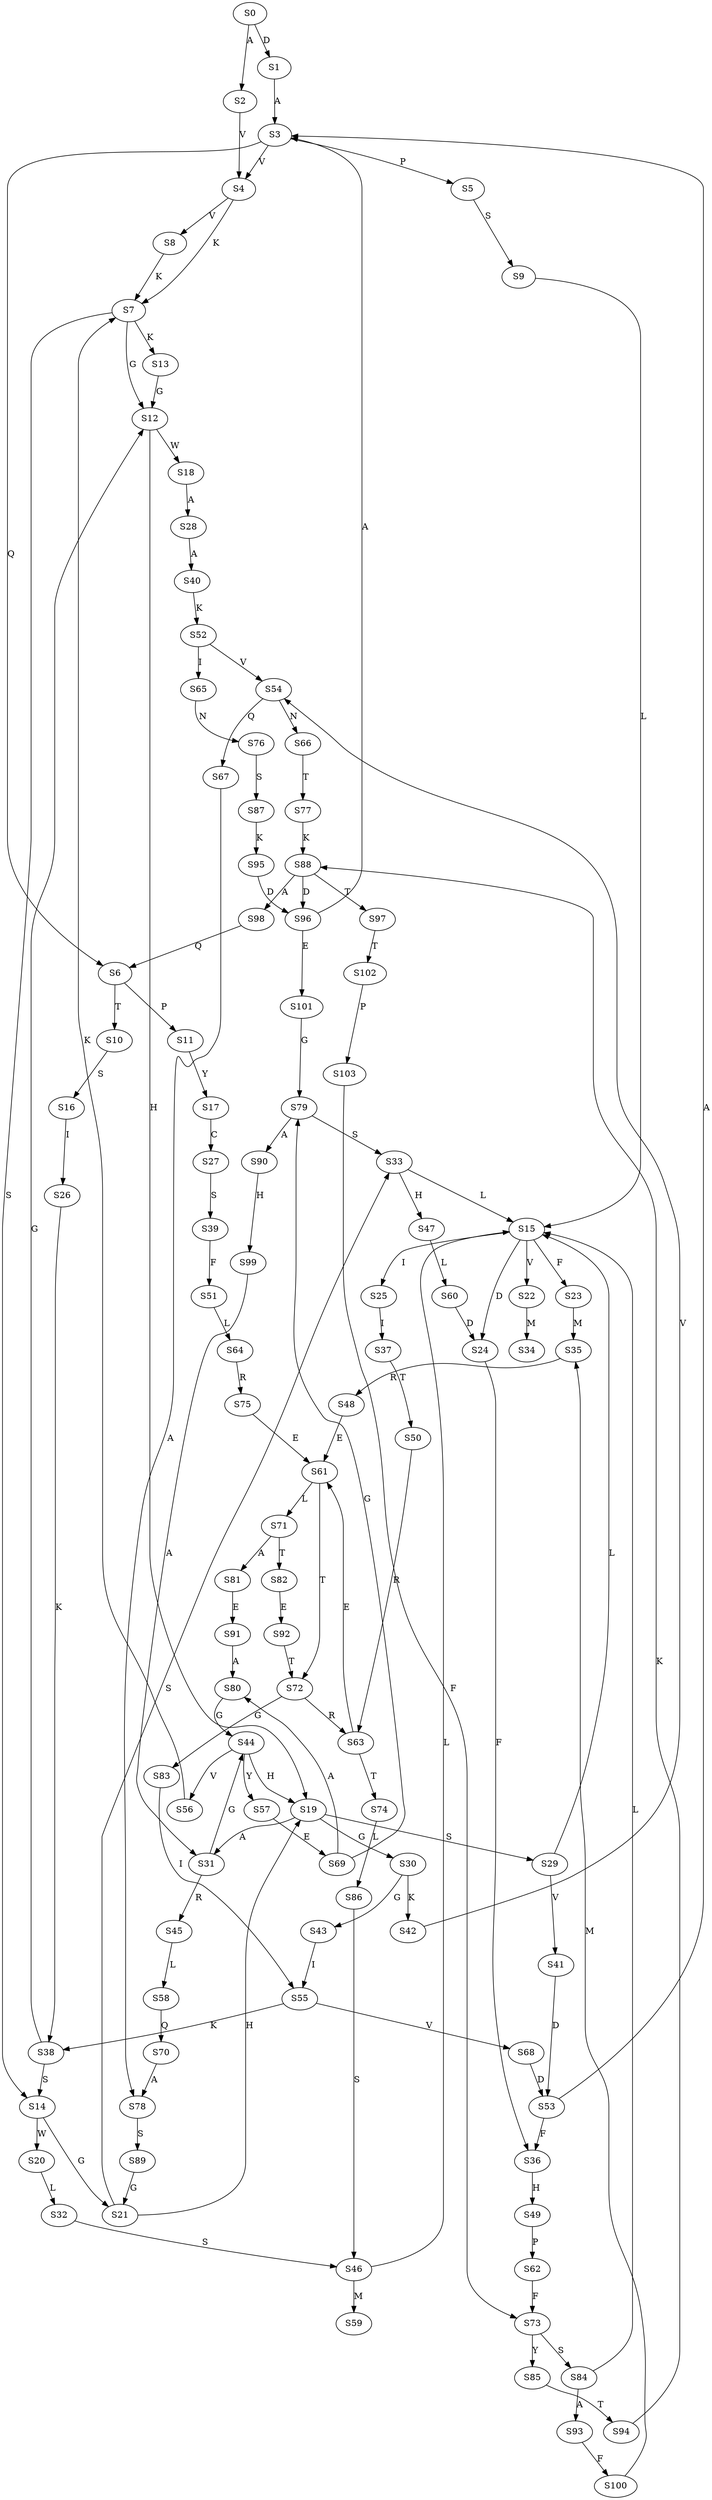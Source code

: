 strict digraph  {
	S0 -> S1 [ label = D ];
	S0 -> S2 [ label = A ];
	S1 -> S3 [ label = A ];
	S2 -> S4 [ label = V ];
	S3 -> S5 [ label = P ];
	S3 -> S4 [ label = V ];
	S3 -> S6 [ label = Q ];
	S4 -> S7 [ label = K ];
	S4 -> S8 [ label = V ];
	S5 -> S9 [ label = S ];
	S6 -> S10 [ label = T ];
	S6 -> S11 [ label = P ];
	S7 -> S12 [ label = G ];
	S7 -> S13 [ label = K ];
	S7 -> S14 [ label = S ];
	S8 -> S7 [ label = K ];
	S9 -> S15 [ label = L ];
	S10 -> S16 [ label = S ];
	S11 -> S17 [ label = Y ];
	S12 -> S18 [ label = W ];
	S12 -> S19 [ label = H ];
	S13 -> S12 [ label = G ];
	S14 -> S20 [ label = W ];
	S14 -> S21 [ label = G ];
	S15 -> S22 [ label = V ];
	S15 -> S23 [ label = F ];
	S15 -> S24 [ label = D ];
	S15 -> S25 [ label = I ];
	S16 -> S26 [ label = I ];
	S17 -> S27 [ label = C ];
	S18 -> S28 [ label = A ];
	S19 -> S29 [ label = S ];
	S19 -> S30 [ label = G ];
	S19 -> S31 [ label = A ];
	S20 -> S32 [ label = L ];
	S21 -> S19 [ label = H ];
	S21 -> S33 [ label = S ];
	S22 -> S34 [ label = M ];
	S23 -> S35 [ label = M ];
	S24 -> S36 [ label = F ];
	S25 -> S37 [ label = I ];
	S26 -> S38 [ label = K ];
	S27 -> S39 [ label = S ];
	S28 -> S40 [ label = A ];
	S29 -> S15 [ label = L ];
	S29 -> S41 [ label = V ];
	S30 -> S42 [ label = K ];
	S30 -> S43 [ label = G ];
	S31 -> S44 [ label = G ];
	S31 -> S45 [ label = R ];
	S32 -> S46 [ label = S ];
	S33 -> S15 [ label = L ];
	S33 -> S47 [ label = H ];
	S35 -> S48 [ label = R ];
	S36 -> S49 [ label = H ];
	S37 -> S50 [ label = T ];
	S38 -> S12 [ label = G ];
	S38 -> S14 [ label = S ];
	S39 -> S51 [ label = F ];
	S40 -> S52 [ label = K ];
	S41 -> S53 [ label = D ];
	S42 -> S54 [ label = V ];
	S43 -> S55 [ label = I ];
	S44 -> S56 [ label = V ];
	S44 -> S57 [ label = Y ];
	S44 -> S19 [ label = H ];
	S45 -> S58 [ label = L ];
	S46 -> S59 [ label = M ];
	S46 -> S15 [ label = L ];
	S47 -> S60 [ label = L ];
	S48 -> S61 [ label = E ];
	S49 -> S62 [ label = P ];
	S50 -> S63 [ label = R ];
	S51 -> S64 [ label = L ];
	S52 -> S54 [ label = V ];
	S52 -> S65 [ label = I ];
	S53 -> S36 [ label = F ];
	S53 -> S3 [ label = A ];
	S54 -> S66 [ label = N ];
	S54 -> S67 [ label = Q ];
	S55 -> S38 [ label = K ];
	S55 -> S68 [ label = V ];
	S56 -> S7 [ label = K ];
	S57 -> S69 [ label = E ];
	S58 -> S70 [ label = Q ];
	S60 -> S24 [ label = D ];
	S61 -> S71 [ label = L ];
	S61 -> S72 [ label = T ];
	S62 -> S73 [ label = F ];
	S63 -> S74 [ label = T ];
	S63 -> S61 [ label = E ];
	S64 -> S75 [ label = R ];
	S65 -> S76 [ label = N ];
	S66 -> S77 [ label = T ];
	S67 -> S78 [ label = A ];
	S68 -> S53 [ label = D ];
	S69 -> S79 [ label = G ];
	S69 -> S80 [ label = A ];
	S70 -> S78 [ label = A ];
	S71 -> S81 [ label = A ];
	S71 -> S82 [ label = T ];
	S72 -> S63 [ label = R ];
	S72 -> S83 [ label = G ];
	S73 -> S84 [ label = S ];
	S73 -> S85 [ label = Y ];
	S74 -> S86 [ label = L ];
	S75 -> S61 [ label = E ];
	S76 -> S87 [ label = S ];
	S77 -> S88 [ label = K ];
	S78 -> S89 [ label = S ];
	S79 -> S90 [ label = A ];
	S79 -> S33 [ label = S ];
	S80 -> S44 [ label = G ];
	S81 -> S91 [ label = E ];
	S82 -> S92 [ label = E ];
	S83 -> S55 [ label = I ];
	S84 -> S15 [ label = L ];
	S84 -> S93 [ label = A ];
	S85 -> S94 [ label = T ];
	S86 -> S46 [ label = S ];
	S87 -> S95 [ label = K ];
	S88 -> S96 [ label = D ];
	S88 -> S97 [ label = T ];
	S88 -> S98 [ label = A ];
	S89 -> S21 [ label = G ];
	S90 -> S99 [ label = H ];
	S91 -> S80 [ label = A ];
	S92 -> S72 [ label = T ];
	S93 -> S100 [ label = F ];
	S94 -> S88 [ label = K ];
	S95 -> S96 [ label = D ];
	S96 -> S3 [ label = A ];
	S96 -> S101 [ label = E ];
	S97 -> S102 [ label = T ];
	S98 -> S6 [ label = Q ];
	S99 -> S31 [ label = A ];
	S100 -> S35 [ label = M ];
	S101 -> S79 [ label = G ];
	S102 -> S103 [ label = P ];
	S103 -> S73 [ label = F ];
}
